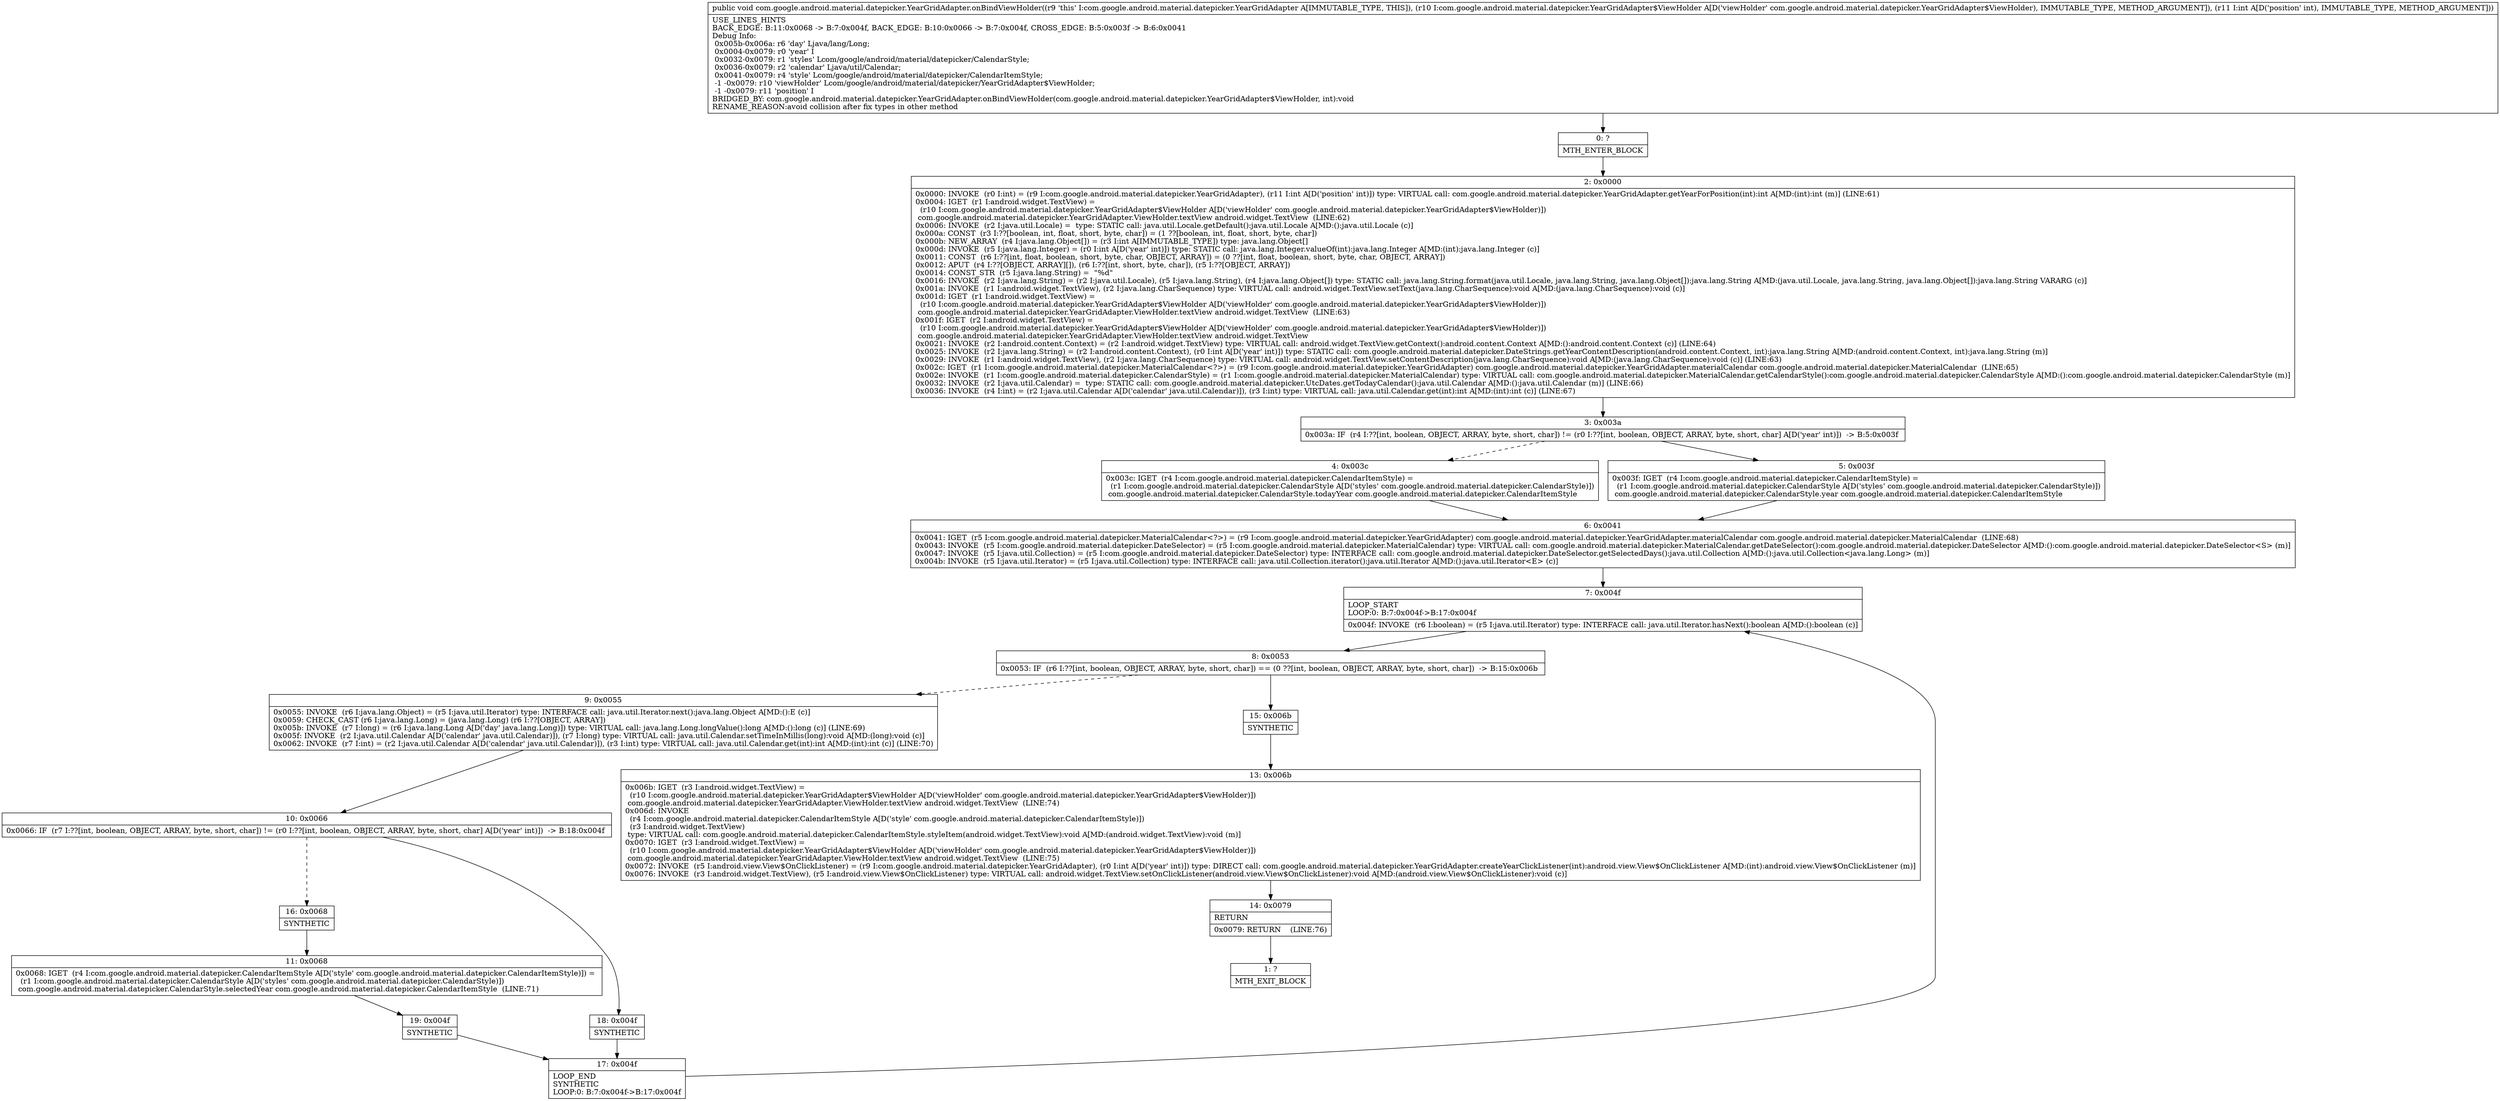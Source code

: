 digraph "CFG forcom.google.android.material.datepicker.YearGridAdapter.onBindViewHolder(Lcom\/google\/android\/material\/datepicker\/YearGridAdapter$ViewHolder;I)V" {
Node_0 [shape=record,label="{0\:\ ?|MTH_ENTER_BLOCK\l}"];
Node_2 [shape=record,label="{2\:\ 0x0000|0x0000: INVOKE  (r0 I:int) = (r9 I:com.google.android.material.datepicker.YearGridAdapter), (r11 I:int A[D('position' int)]) type: VIRTUAL call: com.google.android.material.datepicker.YearGridAdapter.getYearForPosition(int):int A[MD:(int):int (m)] (LINE:61)\l0x0004: IGET  (r1 I:android.widget.TextView) = \l  (r10 I:com.google.android.material.datepicker.YearGridAdapter$ViewHolder A[D('viewHolder' com.google.android.material.datepicker.YearGridAdapter$ViewHolder)])\l com.google.android.material.datepicker.YearGridAdapter.ViewHolder.textView android.widget.TextView  (LINE:62)\l0x0006: INVOKE  (r2 I:java.util.Locale) =  type: STATIC call: java.util.Locale.getDefault():java.util.Locale A[MD:():java.util.Locale (c)]\l0x000a: CONST  (r3 I:??[boolean, int, float, short, byte, char]) = (1 ??[boolean, int, float, short, byte, char]) \l0x000b: NEW_ARRAY  (r4 I:java.lang.Object[]) = (r3 I:int A[IMMUTABLE_TYPE]) type: java.lang.Object[] \l0x000d: INVOKE  (r5 I:java.lang.Integer) = (r0 I:int A[D('year' int)]) type: STATIC call: java.lang.Integer.valueOf(int):java.lang.Integer A[MD:(int):java.lang.Integer (c)]\l0x0011: CONST  (r6 I:??[int, float, boolean, short, byte, char, OBJECT, ARRAY]) = (0 ??[int, float, boolean, short, byte, char, OBJECT, ARRAY]) \l0x0012: APUT  (r4 I:??[OBJECT, ARRAY][]), (r6 I:??[int, short, byte, char]), (r5 I:??[OBJECT, ARRAY]) \l0x0014: CONST_STR  (r5 I:java.lang.String) =  \"%d\" \l0x0016: INVOKE  (r2 I:java.lang.String) = (r2 I:java.util.Locale), (r5 I:java.lang.String), (r4 I:java.lang.Object[]) type: STATIC call: java.lang.String.format(java.util.Locale, java.lang.String, java.lang.Object[]):java.lang.String A[MD:(java.util.Locale, java.lang.String, java.lang.Object[]):java.lang.String VARARG (c)]\l0x001a: INVOKE  (r1 I:android.widget.TextView), (r2 I:java.lang.CharSequence) type: VIRTUAL call: android.widget.TextView.setText(java.lang.CharSequence):void A[MD:(java.lang.CharSequence):void (c)]\l0x001d: IGET  (r1 I:android.widget.TextView) = \l  (r10 I:com.google.android.material.datepicker.YearGridAdapter$ViewHolder A[D('viewHolder' com.google.android.material.datepicker.YearGridAdapter$ViewHolder)])\l com.google.android.material.datepicker.YearGridAdapter.ViewHolder.textView android.widget.TextView  (LINE:63)\l0x001f: IGET  (r2 I:android.widget.TextView) = \l  (r10 I:com.google.android.material.datepicker.YearGridAdapter$ViewHolder A[D('viewHolder' com.google.android.material.datepicker.YearGridAdapter$ViewHolder)])\l com.google.android.material.datepicker.YearGridAdapter.ViewHolder.textView android.widget.TextView \l0x0021: INVOKE  (r2 I:android.content.Context) = (r2 I:android.widget.TextView) type: VIRTUAL call: android.widget.TextView.getContext():android.content.Context A[MD:():android.content.Context (c)] (LINE:64)\l0x0025: INVOKE  (r2 I:java.lang.String) = (r2 I:android.content.Context), (r0 I:int A[D('year' int)]) type: STATIC call: com.google.android.material.datepicker.DateStrings.getYearContentDescription(android.content.Context, int):java.lang.String A[MD:(android.content.Context, int):java.lang.String (m)]\l0x0029: INVOKE  (r1 I:android.widget.TextView), (r2 I:java.lang.CharSequence) type: VIRTUAL call: android.widget.TextView.setContentDescription(java.lang.CharSequence):void A[MD:(java.lang.CharSequence):void (c)] (LINE:63)\l0x002c: IGET  (r1 I:com.google.android.material.datepicker.MaterialCalendar\<?\>) = (r9 I:com.google.android.material.datepicker.YearGridAdapter) com.google.android.material.datepicker.YearGridAdapter.materialCalendar com.google.android.material.datepicker.MaterialCalendar  (LINE:65)\l0x002e: INVOKE  (r1 I:com.google.android.material.datepicker.CalendarStyle) = (r1 I:com.google.android.material.datepicker.MaterialCalendar) type: VIRTUAL call: com.google.android.material.datepicker.MaterialCalendar.getCalendarStyle():com.google.android.material.datepicker.CalendarStyle A[MD:():com.google.android.material.datepicker.CalendarStyle (m)]\l0x0032: INVOKE  (r2 I:java.util.Calendar) =  type: STATIC call: com.google.android.material.datepicker.UtcDates.getTodayCalendar():java.util.Calendar A[MD:():java.util.Calendar (m)] (LINE:66)\l0x0036: INVOKE  (r4 I:int) = (r2 I:java.util.Calendar A[D('calendar' java.util.Calendar)]), (r3 I:int) type: VIRTUAL call: java.util.Calendar.get(int):int A[MD:(int):int (c)] (LINE:67)\l}"];
Node_3 [shape=record,label="{3\:\ 0x003a|0x003a: IF  (r4 I:??[int, boolean, OBJECT, ARRAY, byte, short, char]) != (r0 I:??[int, boolean, OBJECT, ARRAY, byte, short, char] A[D('year' int)])  \-\> B:5:0x003f \l}"];
Node_4 [shape=record,label="{4\:\ 0x003c|0x003c: IGET  (r4 I:com.google.android.material.datepicker.CalendarItemStyle) = \l  (r1 I:com.google.android.material.datepicker.CalendarStyle A[D('styles' com.google.android.material.datepicker.CalendarStyle)])\l com.google.android.material.datepicker.CalendarStyle.todayYear com.google.android.material.datepicker.CalendarItemStyle \l}"];
Node_6 [shape=record,label="{6\:\ 0x0041|0x0041: IGET  (r5 I:com.google.android.material.datepicker.MaterialCalendar\<?\>) = (r9 I:com.google.android.material.datepicker.YearGridAdapter) com.google.android.material.datepicker.YearGridAdapter.materialCalendar com.google.android.material.datepicker.MaterialCalendar  (LINE:68)\l0x0043: INVOKE  (r5 I:com.google.android.material.datepicker.DateSelector) = (r5 I:com.google.android.material.datepicker.MaterialCalendar) type: VIRTUAL call: com.google.android.material.datepicker.MaterialCalendar.getDateSelector():com.google.android.material.datepicker.DateSelector A[MD:():com.google.android.material.datepicker.DateSelector\<S\> (m)]\l0x0047: INVOKE  (r5 I:java.util.Collection) = (r5 I:com.google.android.material.datepicker.DateSelector) type: INTERFACE call: com.google.android.material.datepicker.DateSelector.getSelectedDays():java.util.Collection A[MD:():java.util.Collection\<java.lang.Long\> (m)]\l0x004b: INVOKE  (r5 I:java.util.Iterator) = (r5 I:java.util.Collection) type: INTERFACE call: java.util.Collection.iterator():java.util.Iterator A[MD:():java.util.Iterator\<E\> (c)]\l}"];
Node_7 [shape=record,label="{7\:\ 0x004f|LOOP_START\lLOOP:0: B:7:0x004f\-\>B:17:0x004f\l|0x004f: INVOKE  (r6 I:boolean) = (r5 I:java.util.Iterator) type: INTERFACE call: java.util.Iterator.hasNext():boolean A[MD:():boolean (c)]\l}"];
Node_8 [shape=record,label="{8\:\ 0x0053|0x0053: IF  (r6 I:??[int, boolean, OBJECT, ARRAY, byte, short, char]) == (0 ??[int, boolean, OBJECT, ARRAY, byte, short, char])  \-\> B:15:0x006b \l}"];
Node_9 [shape=record,label="{9\:\ 0x0055|0x0055: INVOKE  (r6 I:java.lang.Object) = (r5 I:java.util.Iterator) type: INTERFACE call: java.util.Iterator.next():java.lang.Object A[MD:():E (c)]\l0x0059: CHECK_CAST (r6 I:java.lang.Long) = (java.lang.Long) (r6 I:??[OBJECT, ARRAY]) \l0x005b: INVOKE  (r7 I:long) = (r6 I:java.lang.Long A[D('day' java.lang.Long)]) type: VIRTUAL call: java.lang.Long.longValue():long A[MD:():long (c)] (LINE:69)\l0x005f: INVOKE  (r2 I:java.util.Calendar A[D('calendar' java.util.Calendar)]), (r7 I:long) type: VIRTUAL call: java.util.Calendar.setTimeInMillis(long):void A[MD:(long):void (c)]\l0x0062: INVOKE  (r7 I:int) = (r2 I:java.util.Calendar A[D('calendar' java.util.Calendar)]), (r3 I:int) type: VIRTUAL call: java.util.Calendar.get(int):int A[MD:(int):int (c)] (LINE:70)\l}"];
Node_10 [shape=record,label="{10\:\ 0x0066|0x0066: IF  (r7 I:??[int, boolean, OBJECT, ARRAY, byte, short, char]) != (r0 I:??[int, boolean, OBJECT, ARRAY, byte, short, char] A[D('year' int)])  \-\> B:18:0x004f \l}"];
Node_16 [shape=record,label="{16\:\ 0x0068|SYNTHETIC\l}"];
Node_11 [shape=record,label="{11\:\ 0x0068|0x0068: IGET  (r4 I:com.google.android.material.datepicker.CalendarItemStyle A[D('style' com.google.android.material.datepicker.CalendarItemStyle)]) = \l  (r1 I:com.google.android.material.datepicker.CalendarStyle A[D('styles' com.google.android.material.datepicker.CalendarStyle)])\l com.google.android.material.datepicker.CalendarStyle.selectedYear com.google.android.material.datepicker.CalendarItemStyle  (LINE:71)\l}"];
Node_19 [shape=record,label="{19\:\ 0x004f|SYNTHETIC\l}"];
Node_17 [shape=record,label="{17\:\ 0x004f|LOOP_END\lSYNTHETIC\lLOOP:0: B:7:0x004f\-\>B:17:0x004f\l}"];
Node_18 [shape=record,label="{18\:\ 0x004f|SYNTHETIC\l}"];
Node_15 [shape=record,label="{15\:\ 0x006b|SYNTHETIC\l}"];
Node_13 [shape=record,label="{13\:\ 0x006b|0x006b: IGET  (r3 I:android.widget.TextView) = \l  (r10 I:com.google.android.material.datepicker.YearGridAdapter$ViewHolder A[D('viewHolder' com.google.android.material.datepicker.YearGridAdapter$ViewHolder)])\l com.google.android.material.datepicker.YearGridAdapter.ViewHolder.textView android.widget.TextView  (LINE:74)\l0x006d: INVOKE  \l  (r4 I:com.google.android.material.datepicker.CalendarItemStyle A[D('style' com.google.android.material.datepicker.CalendarItemStyle)])\l  (r3 I:android.widget.TextView)\l type: VIRTUAL call: com.google.android.material.datepicker.CalendarItemStyle.styleItem(android.widget.TextView):void A[MD:(android.widget.TextView):void (m)]\l0x0070: IGET  (r3 I:android.widget.TextView) = \l  (r10 I:com.google.android.material.datepicker.YearGridAdapter$ViewHolder A[D('viewHolder' com.google.android.material.datepicker.YearGridAdapter$ViewHolder)])\l com.google.android.material.datepicker.YearGridAdapter.ViewHolder.textView android.widget.TextView  (LINE:75)\l0x0072: INVOKE  (r5 I:android.view.View$OnClickListener) = (r9 I:com.google.android.material.datepicker.YearGridAdapter), (r0 I:int A[D('year' int)]) type: DIRECT call: com.google.android.material.datepicker.YearGridAdapter.createYearClickListener(int):android.view.View$OnClickListener A[MD:(int):android.view.View$OnClickListener (m)]\l0x0076: INVOKE  (r3 I:android.widget.TextView), (r5 I:android.view.View$OnClickListener) type: VIRTUAL call: android.widget.TextView.setOnClickListener(android.view.View$OnClickListener):void A[MD:(android.view.View$OnClickListener):void (c)]\l}"];
Node_14 [shape=record,label="{14\:\ 0x0079|RETURN\l|0x0079: RETURN    (LINE:76)\l}"];
Node_1 [shape=record,label="{1\:\ ?|MTH_EXIT_BLOCK\l}"];
Node_5 [shape=record,label="{5\:\ 0x003f|0x003f: IGET  (r4 I:com.google.android.material.datepicker.CalendarItemStyle) = \l  (r1 I:com.google.android.material.datepicker.CalendarStyle A[D('styles' com.google.android.material.datepicker.CalendarStyle)])\l com.google.android.material.datepicker.CalendarStyle.year com.google.android.material.datepicker.CalendarItemStyle \l}"];
MethodNode[shape=record,label="{public void com.google.android.material.datepicker.YearGridAdapter.onBindViewHolder((r9 'this' I:com.google.android.material.datepicker.YearGridAdapter A[IMMUTABLE_TYPE, THIS]), (r10 I:com.google.android.material.datepicker.YearGridAdapter$ViewHolder A[D('viewHolder' com.google.android.material.datepicker.YearGridAdapter$ViewHolder), IMMUTABLE_TYPE, METHOD_ARGUMENT]), (r11 I:int A[D('position' int), IMMUTABLE_TYPE, METHOD_ARGUMENT]))  | USE_LINES_HINTS\lBACK_EDGE: B:11:0x0068 \-\> B:7:0x004f, BACK_EDGE: B:10:0x0066 \-\> B:7:0x004f, CROSS_EDGE: B:5:0x003f \-\> B:6:0x0041\lDebug Info:\l  0x005b\-0x006a: r6 'day' Ljava\/lang\/Long;\l  0x0004\-0x0079: r0 'year' I\l  0x0032\-0x0079: r1 'styles' Lcom\/google\/android\/material\/datepicker\/CalendarStyle;\l  0x0036\-0x0079: r2 'calendar' Ljava\/util\/Calendar;\l  0x0041\-0x0079: r4 'style' Lcom\/google\/android\/material\/datepicker\/CalendarItemStyle;\l  \-1 \-0x0079: r10 'viewHolder' Lcom\/google\/android\/material\/datepicker\/YearGridAdapter$ViewHolder;\l  \-1 \-0x0079: r11 'position' I\lBRIDGED_BY: com.google.android.material.datepicker.YearGridAdapter.onBindViewHolder(com.google.android.material.datepicker.YearGridAdapter$ViewHolder, int):void\lRENAME_REASON:avoid collision after fix types in other method\l}"];
MethodNode -> Node_0;Node_0 -> Node_2;
Node_2 -> Node_3;
Node_3 -> Node_4[style=dashed];
Node_3 -> Node_5;
Node_4 -> Node_6;
Node_6 -> Node_7;
Node_7 -> Node_8;
Node_8 -> Node_9[style=dashed];
Node_8 -> Node_15;
Node_9 -> Node_10;
Node_10 -> Node_16[style=dashed];
Node_10 -> Node_18;
Node_16 -> Node_11;
Node_11 -> Node_19;
Node_19 -> Node_17;
Node_17 -> Node_7;
Node_18 -> Node_17;
Node_15 -> Node_13;
Node_13 -> Node_14;
Node_14 -> Node_1;
Node_5 -> Node_6;
}

